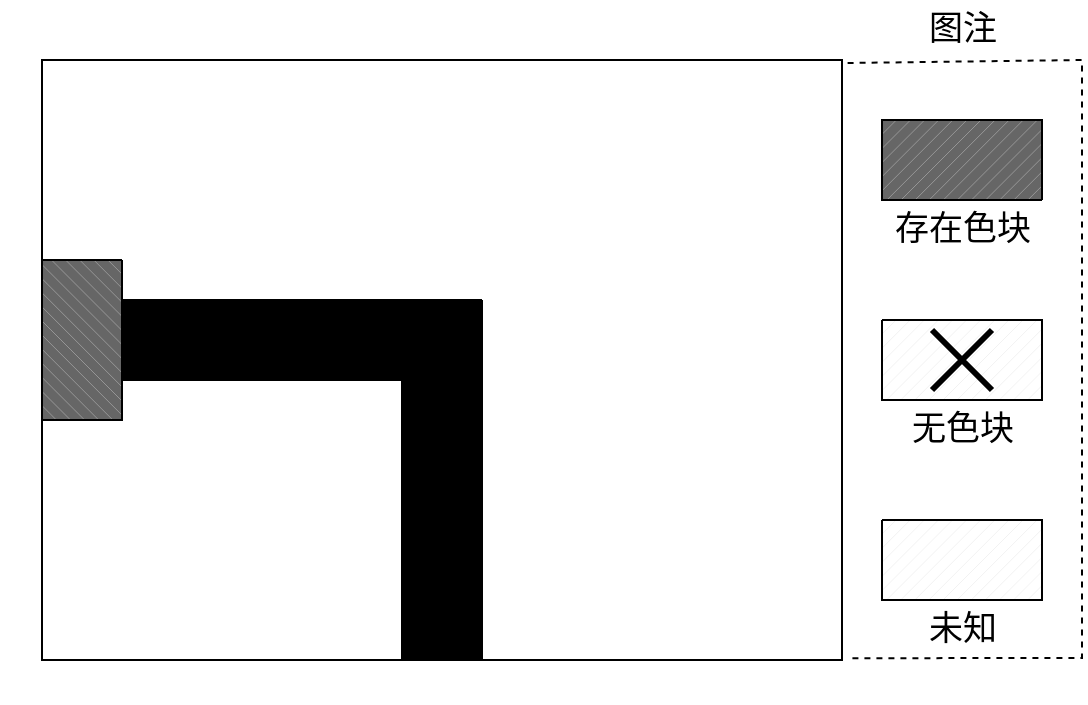<mxfile version="18.0.7" type="github">
  <diagram id="j_OQ7gTMTuMjUYhutDOx" name="Page-1">
    <mxGraphModel dx="1354" dy="690" grid="1" gridSize="10" guides="1" tooltips="1" connect="1" arrows="1" fold="1" page="1" pageScale="1" pageWidth="827" pageHeight="1169" math="0" shadow="0">
      <root>
        <mxCell id="0" />
        <mxCell id="1" parent="0" />
        <mxCell id="3mfLvI7R5a4SeBiyf97p-12" value="" style="verticalLabelPosition=bottom;verticalAlign=top;html=1;shape=mxgraph.basic.rect;fillColor2=none;strokeWidth=1;size=20;indent=5;" vertex="1" parent="1">
          <mxGeometry x="150" y="190" width="400" height="300" as="geometry" />
        </mxCell>
        <mxCell id="3mfLvI7R5a4SeBiyf97p-13" value="" style="endArrow=none;dashed=1;html=1;rounded=0;exitX=1.007;exitY=0.005;exitDx=0;exitDy=0;exitPerimeter=0;entryX=1.01;entryY=0.997;entryDx=0;entryDy=0;entryPerimeter=0;" edge="1" parent="1" source="3mfLvI7R5a4SeBiyf97p-12" target="3mfLvI7R5a4SeBiyf97p-12">
          <mxGeometry width="50" height="50" relative="1" as="geometry">
            <mxPoint x="640" y="180" as="sourcePoint" />
            <mxPoint x="730" y="190" as="targetPoint" />
            <Array as="points">
              <mxPoint x="670" y="190" />
              <mxPoint x="670" y="489" />
            </Array>
          </mxGeometry>
        </mxCell>
        <mxCell id="3mfLvI7R5a4SeBiyf97p-15" value="" style="verticalLabelPosition=bottom;verticalAlign=top;html=1;shape=mxgraph.basic.patternFillRect;fillStyle=diag;step=5;fillStrokeWidth=0.2;fillStrokeColor=#dddddd;fillColor=#FFFFFF;" vertex="1" parent="1">
          <mxGeometry x="570" y="320" width="80" height="40" as="geometry" />
        </mxCell>
        <mxCell id="3mfLvI7R5a4SeBiyf97p-16" value="" style="verticalLabelPosition=bottom;verticalAlign=top;html=1;shape=mxgraph.basic.patternFillRect;fillStyle=diag;step=5;fillStrokeWidth=0.2;fillStrokeColor=#dddddd;fillColor=#FFFFFF;" vertex="1" parent="1">
          <mxGeometry x="570" y="420" width="80" height="40" as="geometry" />
        </mxCell>
        <mxCell id="3mfLvI7R5a4SeBiyf97p-17" value="" style="shape=umlDestroy;whiteSpace=wrap;html=1;strokeWidth=3;fillColor=#FFFFFF;" vertex="1" parent="1">
          <mxGeometry x="595" y="325" width="30" height="30" as="geometry" />
        </mxCell>
        <mxCell id="3mfLvI7R5a4SeBiyf97p-18" value="图注" style="text;html=1;align=center;verticalAlign=middle;resizable=0;points=[];autosize=1;strokeColor=none;fillColor=none;fontSize=17;" vertex="1" parent="1">
          <mxGeometry x="585" y="160" width="50" height="30" as="geometry" />
        </mxCell>
        <mxCell id="3mfLvI7R5a4SeBiyf97p-19" value="存在色块" style="text;html=1;align=center;verticalAlign=middle;resizable=0;points=[];autosize=1;strokeColor=none;fillColor=none;fontSize=17;" vertex="1" parent="1">
          <mxGeometry x="570" y="260" width="80" height="30" as="geometry" />
        </mxCell>
        <mxCell id="3mfLvI7R5a4SeBiyf97p-20" value="无色块" style="text;html=1;align=center;verticalAlign=middle;resizable=0;points=[];autosize=1;strokeColor=none;fillColor=none;fontSize=17;" vertex="1" parent="1">
          <mxGeometry x="575" y="360" width="70" height="30" as="geometry" />
        </mxCell>
        <mxCell id="3mfLvI7R5a4SeBiyf97p-21" value="未知" style="text;html=1;align=center;verticalAlign=middle;resizable=0;points=[];autosize=1;strokeColor=none;fillColor=none;fontSize=17;" vertex="1" parent="1">
          <mxGeometry x="585" y="460" width="50" height="30" as="geometry" />
        </mxCell>
        <mxCell id="3mfLvI7R5a4SeBiyf97p-22" value="" style="endArrow=none;html=1;rounded=0;fontSize=17;endSize=6;jumpSize=7;strokeWidth=41;" edge="1" parent="1">
          <mxGeometry width="50" height="50" relative="1" as="geometry">
            <mxPoint x="350" y="490" as="sourcePoint" />
            <mxPoint x="350" y="310" as="targetPoint" />
            <Array as="points">
              <mxPoint x="350" y="310" />
            </Array>
          </mxGeometry>
        </mxCell>
        <mxCell id="3mfLvI7R5a4SeBiyf97p-33" value="" style="endArrow=none;html=1;rounded=0;fontSize=17;endSize=6;strokeWidth=41;jumpSize=7;exitX=0.5;exitY=1;exitDx=0;exitDy=0;exitPerimeter=0;startArrow=none;" edge="1" parent="1" source="3mfLvI7R5a4SeBiyf97p-14">
          <mxGeometry width="50" height="50" relative="1" as="geometry">
            <mxPoint x="149.6" y="329.1" as="sourcePoint" />
            <mxPoint x="370" y="330" as="targetPoint" />
          </mxGeometry>
        </mxCell>
        <mxCell id="3mfLvI7R5a4SeBiyf97p-14" value="" style="verticalLabelPosition=bottom;verticalAlign=top;html=1;shape=mxgraph.basic.patternFillRect;fillStyle=diag;step=5;fillStrokeWidth=0.2;fillStrokeColor=#dddddd;fillColor=#666666;direction=south;" vertex="1" parent="1">
          <mxGeometry x="150" y="290" width="40" height="80" as="geometry" />
        </mxCell>
        <mxCell id="3mfLvI7R5a4SeBiyf97p-35" value="" style="endArrow=none;html=1;rounded=0;fontSize=17;endSize=6;strokeWidth=41;jumpSize=7;exitX=0.004;exitY=0.497;exitDx=0;exitDy=0;exitPerimeter=0;" edge="1" parent="1" target="3mfLvI7R5a4SeBiyf97p-14">
          <mxGeometry width="50" height="50" relative="1" as="geometry">
            <mxPoint x="149.6" y="329.1" as="sourcePoint" />
            <mxPoint x="368" y="330" as="targetPoint" />
          </mxGeometry>
        </mxCell>
        <mxCell id="3mfLvI7R5a4SeBiyf97p-36" value="" style="verticalLabelPosition=bottom;verticalAlign=top;html=1;shape=mxgraph.basic.patternFillRect;fillStyle=diag;step=5;fillStrokeWidth=0.2;fillStrokeColor=#dddddd;fillColor=#666666;direction=west;" vertex="1" parent="1">
          <mxGeometry x="570" y="220" width="80" height="40" as="geometry" />
        </mxCell>
      </root>
    </mxGraphModel>
  </diagram>
</mxfile>
